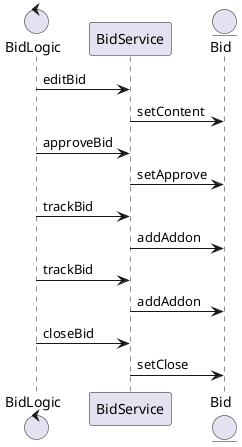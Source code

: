 @startuml
control     BidLogic       as logic
participant BidService     as service
entity      Bid         as bid

logic -> service : editBid
service -> bid : setContent
logic -> service : approveBid
service -> bid : setApprove
logic -> service : trackBid
service -> bid : addAddon
logic -> service : trackBid
service -> bid : addAddon
logic -> service : closeBid
service -> bid : setClose
@enduml
